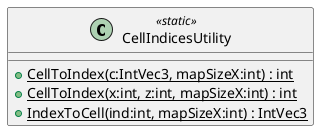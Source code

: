 @startuml
class CellIndicesUtility <<static>> {
    + {static} CellToIndex(c:IntVec3, mapSizeX:int) : int
    + {static} CellToIndex(x:int, z:int, mapSizeX:int) : int
    + {static} IndexToCell(ind:int, mapSizeX:int) : IntVec3
}
@enduml
